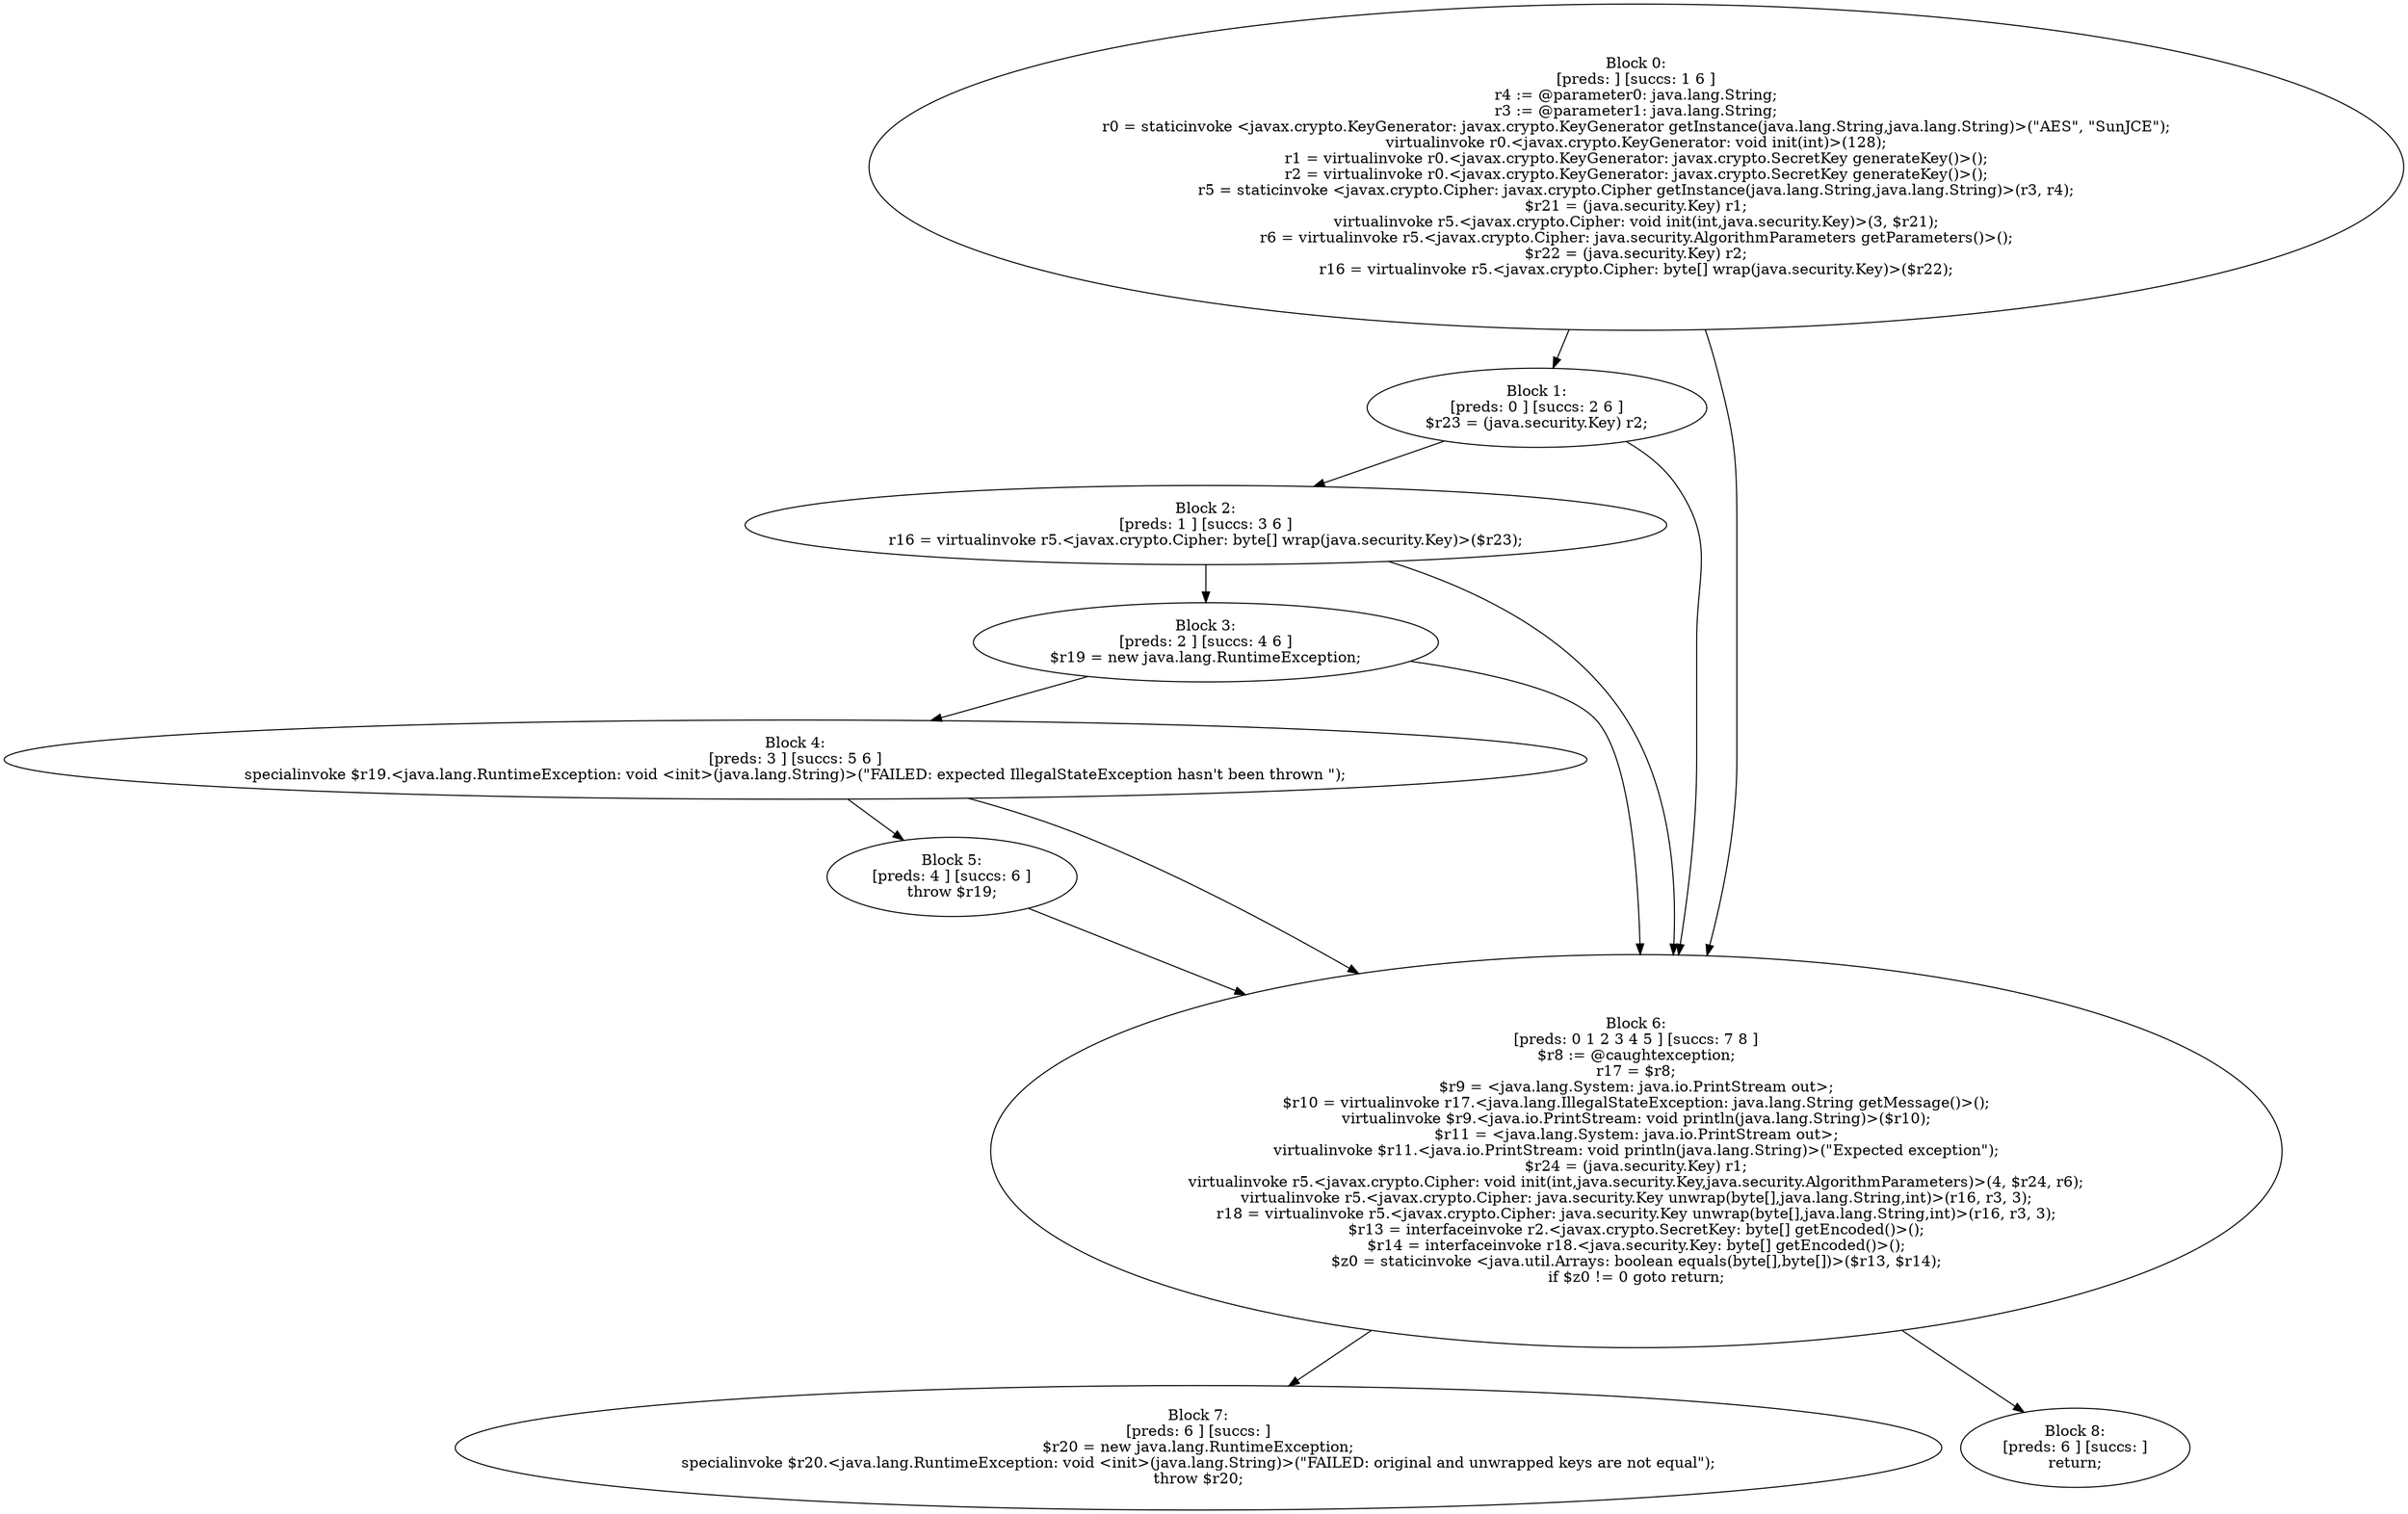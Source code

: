 digraph "unitGraph" {
    "Block 0:
[preds: ] [succs: 1 6 ]
r4 := @parameter0: java.lang.String;
r3 := @parameter1: java.lang.String;
r0 = staticinvoke <javax.crypto.KeyGenerator: javax.crypto.KeyGenerator getInstance(java.lang.String,java.lang.String)>(\"AES\", \"SunJCE\");
virtualinvoke r0.<javax.crypto.KeyGenerator: void init(int)>(128);
r1 = virtualinvoke r0.<javax.crypto.KeyGenerator: javax.crypto.SecretKey generateKey()>();
r2 = virtualinvoke r0.<javax.crypto.KeyGenerator: javax.crypto.SecretKey generateKey()>();
r5 = staticinvoke <javax.crypto.Cipher: javax.crypto.Cipher getInstance(java.lang.String,java.lang.String)>(r3, r4);
$r21 = (java.security.Key) r1;
virtualinvoke r5.<javax.crypto.Cipher: void init(int,java.security.Key)>(3, $r21);
r6 = virtualinvoke r5.<javax.crypto.Cipher: java.security.AlgorithmParameters getParameters()>();
$r22 = (java.security.Key) r2;
r16 = virtualinvoke r5.<javax.crypto.Cipher: byte[] wrap(java.security.Key)>($r22);
"
    "Block 1:
[preds: 0 ] [succs: 2 6 ]
$r23 = (java.security.Key) r2;
"
    "Block 2:
[preds: 1 ] [succs: 3 6 ]
r16 = virtualinvoke r5.<javax.crypto.Cipher: byte[] wrap(java.security.Key)>($r23);
"
    "Block 3:
[preds: 2 ] [succs: 4 6 ]
$r19 = new java.lang.RuntimeException;
"
    "Block 4:
[preds: 3 ] [succs: 5 6 ]
specialinvoke $r19.<java.lang.RuntimeException: void <init>(java.lang.String)>(\"FAILED: expected IllegalStateException hasn\'t been thrown \");
"
    "Block 5:
[preds: 4 ] [succs: 6 ]
throw $r19;
"
    "Block 6:
[preds: 0 1 2 3 4 5 ] [succs: 7 8 ]
$r8 := @caughtexception;
r17 = $r8;
$r9 = <java.lang.System: java.io.PrintStream out>;
$r10 = virtualinvoke r17.<java.lang.IllegalStateException: java.lang.String getMessage()>();
virtualinvoke $r9.<java.io.PrintStream: void println(java.lang.String)>($r10);
$r11 = <java.lang.System: java.io.PrintStream out>;
virtualinvoke $r11.<java.io.PrintStream: void println(java.lang.String)>(\"Expected exception\");
$r24 = (java.security.Key) r1;
virtualinvoke r5.<javax.crypto.Cipher: void init(int,java.security.Key,java.security.AlgorithmParameters)>(4, $r24, r6);
virtualinvoke r5.<javax.crypto.Cipher: java.security.Key unwrap(byte[],java.lang.String,int)>(r16, r3, 3);
r18 = virtualinvoke r5.<javax.crypto.Cipher: java.security.Key unwrap(byte[],java.lang.String,int)>(r16, r3, 3);
$r13 = interfaceinvoke r2.<javax.crypto.SecretKey: byte[] getEncoded()>();
$r14 = interfaceinvoke r18.<java.security.Key: byte[] getEncoded()>();
$z0 = staticinvoke <java.util.Arrays: boolean equals(byte[],byte[])>($r13, $r14);
if $z0 != 0 goto return;
"
    "Block 7:
[preds: 6 ] [succs: ]
$r20 = new java.lang.RuntimeException;
specialinvoke $r20.<java.lang.RuntimeException: void <init>(java.lang.String)>(\"FAILED: original and unwrapped keys are not equal\");
throw $r20;
"
    "Block 8:
[preds: 6 ] [succs: ]
return;
"
    "Block 0:
[preds: ] [succs: 1 6 ]
r4 := @parameter0: java.lang.String;
r3 := @parameter1: java.lang.String;
r0 = staticinvoke <javax.crypto.KeyGenerator: javax.crypto.KeyGenerator getInstance(java.lang.String,java.lang.String)>(\"AES\", \"SunJCE\");
virtualinvoke r0.<javax.crypto.KeyGenerator: void init(int)>(128);
r1 = virtualinvoke r0.<javax.crypto.KeyGenerator: javax.crypto.SecretKey generateKey()>();
r2 = virtualinvoke r0.<javax.crypto.KeyGenerator: javax.crypto.SecretKey generateKey()>();
r5 = staticinvoke <javax.crypto.Cipher: javax.crypto.Cipher getInstance(java.lang.String,java.lang.String)>(r3, r4);
$r21 = (java.security.Key) r1;
virtualinvoke r5.<javax.crypto.Cipher: void init(int,java.security.Key)>(3, $r21);
r6 = virtualinvoke r5.<javax.crypto.Cipher: java.security.AlgorithmParameters getParameters()>();
$r22 = (java.security.Key) r2;
r16 = virtualinvoke r5.<javax.crypto.Cipher: byte[] wrap(java.security.Key)>($r22);
"->"Block 1:
[preds: 0 ] [succs: 2 6 ]
$r23 = (java.security.Key) r2;
";
    "Block 0:
[preds: ] [succs: 1 6 ]
r4 := @parameter0: java.lang.String;
r3 := @parameter1: java.lang.String;
r0 = staticinvoke <javax.crypto.KeyGenerator: javax.crypto.KeyGenerator getInstance(java.lang.String,java.lang.String)>(\"AES\", \"SunJCE\");
virtualinvoke r0.<javax.crypto.KeyGenerator: void init(int)>(128);
r1 = virtualinvoke r0.<javax.crypto.KeyGenerator: javax.crypto.SecretKey generateKey()>();
r2 = virtualinvoke r0.<javax.crypto.KeyGenerator: javax.crypto.SecretKey generateKey()>();
r5 = staticinvoke <javax.crypto.Cipher: javax.crypto.Cipher getInstance(java.lang.String,java.lang.String)>(r3, r4);
$r21 = (java.security.Key) r1;
virtualinvoke r5.<javax.crypto.Cipher: void init(int,java.security.Key)>(3, $r21);
r6 = virtualinvoke r5.<javax.crypto.Cipher: java.security.AlgorithmParameters getParameters()>();
$r22 = (java.security.Key) r2;
r16 = virtualinvoke r5.<javax.crypto.Cipher: byte[] wrap(java.security.Key)>($r22);
"->"Block 6:
[preds: 0 1 2 3 4 5 ] [succs: 7 8 ]
$r8 := @caughtexception;
r17 = $r8;
$r9 = <java.lang.System: java.io.PrintStream out>;
$r10 = virtualinvoke r17.<java.lang.IllegalStateException: java.lang.String getMessage()>();
virtualinvoke $r9.<java.io.PrintStream: void println(java.lang.String)>($r10);
$r11 = <java.lang.System: java.io.PrintStream out>;
virtualinvoke $r11.<java.io.PrintStream: void println(java.lang.String)>(\"Expected exception\");
$r24 = (java.security.Key) r1;
virtualinvoke r5.<javax.crypto.Cipher: void init(int,java.security.Key,java.security.AlgorithmParameters)>(4, $r24, r6);
virtualinvoke r5.<javax.crypto.Cipher: java.security.Key unwrap(byte[],java.lang.String,int)>(r16, r3, 3);
r18 = virtualinvoke r5.<javax.crypto.Cipher: java.security.Key unwrap(byte[],java.lang.String,int)>(r16, r3, 3);
$r13 = interfaceinvoke r2.<javax.crypto.SecretKey: byte[] getEncoded()>();
$r14 = interfaceinvoke r18.<java.security.Key: byte[] getEncoded()>();
$z0 = staticinvoke <java.util.Arrays: boolean equals(byte[],byte[])>($r13, $r14);
if $z0 != 0 goto return;
";
    "Block 1:
[preds: 0 ] [succs: 2 6 ]
$r23 = (java.security.Key) r2;
"->"Block 2:
[preds: 1 ] [succs: 3 6 ]
r16 = virtualinvoke r5.<javax.crypto.Cipher: byte[] wrap(java.security.Key)>($r23);
";
    "Block 1:
[preds: 0 ] [succs: 2 6 ]
$r23 = (java.security.Key) r2;
"->"Block 6:
[preds: 0 1 2 3 4 5 ] [succs: 7 8 ]
$r8 := @caughtexception;
r17 = $r8;
$r9 = <java.lang.System: java.io.PrintStream out>;
$r10 = virtualinvoke r17.<java.lang.IllegalStateException: java.lang.String getMessage()>();
virtualinvoke $r9.<java.io.PrintStream: void println(java.lang.String)>($r10);
$r11 = <java.lang.System: java.io.PrintStream out>;
virtualinvoke $r11.<java.io.PrintStream: void println(java.lang.String)>(\"Expected exception\");
$r24 = (java.security.Key) r1;
virtualinvoke r5.<javax.crypto.Cipher: void init(int,java.security.Key,java.security.AlgorithmParameters)>(4, $r24, r6);
virtualinvoke r5.<javax.crypto.Cipher: java.security.Key unwrap(byte[],java.lang.String,int)>(r16, r3, 3);
r18 = virtualinvoke r5.<javax.crypto.Cipher: java.security.Key unwrap(byte[],java.lang.String,int)>(r16, r3, 3);
$r13 = interfaceinvoke r2.<javax.crypto.SecretKey: byte[] getEncoded()>();
$r14 = interfaceinvoke r18.<java.security.Key: byte[] getEncoded()>();
$z0 = staticinvoke <java.util.Arrays: boolean equals(byte[],byte[])>($r13, $r14);
if $z0 != 0 goto return;
";
    "Block 2:
[preds: 1 ] [succs: 3 6 ]
r16 = virtualinvoke r5.<javax.crypto.Cipher: byte[] wrap(java.security.Key)>($r23);
"->"Block 3:
[preds: 2 ] [succs: 4 6 ]
$r19 = new java.lang.RuntimeException;
";
    "Block 2:
[preds: 1 ] [succs: 3 6 ]
r16 = virtualinvoke r5.<javax.crypto.Cipher: byte[] wrap(java.security.Key)>($r23);
"->"Block 6:
[preds: 0 1 2 3 4 5 ] [succs: 7 8 ]
$r8 := @caughtexception;
r17 = $r8;
$r9 = <java.lang.System: java.io.PrintStream out>;
$r10 = virtualinvoke r17.<java.lang.IllegalStateException: java.lang.String getMessage()>();
virtualinvoke $r9.<java.io.PrintStream: void println(java.lang.String)>($r10);
$r11 = <java.lang.System: java.io.PrintStream out>;
virtualinvoke $r11.<java.io.PrintStream: void println(java.lang.String)>(\"Expected exception\");
$r24 = (java.security.Key) r1;
virtualinvoke r5.<javax.crypto.Cipher: void init(int,java.security.Key,java.security.AlgorithmParameters)>(4, $r24, r6);
virtualinvoke r5.<javax.crypto.Cipher: java.security.Key unwrap(byte[],java.lang.String,int)>(r16, r3, 3);
r18 = virtualinvoke r5.<javax.crypto.Cipher: java.security.Key unwrap(byte[],java.lang.String,int)>(r16, r3, 3);
$r13 = interfaceinvoke r2.<javax.crypto.SecretKey: byte[] getEncoded()>();
$r14 = interfaceinvoke r18.<java.security.Key: byte[] getEncoded()>();
$z0 = staticinvoke <java.util.Arrays: boolean equals(byte[],byte[])>($r13, $r14);
if $z0 != 0 goto return;
";
    "Block 3:
[preds: 2 ] [succs: 4 6 ]
$r19 = new java.lang.RuntimeException;
"->"Block 4:
[preds: 3 ] [succs: 5 6 ]
specialinvoke $r19.<java.lang.RuntimeException: void <init>(java.lang.String)>(\"FAILED: expected IllegalStateException hasn\'t been thrown \");
";
    "Block 3:
[preds: 2 ] [succs: 4 6 ]
$r19 = new java.lang.RuntimeException;
"->"Block 6:
[preds: 0 1 2 3 4 5 ] [succs: 7 8 ]
$r8 := @caughtexception;
r17 = $r8;
$r9 = <java.lang.System: java.io.PrintStream out>;
$r10 = virtualinvoke r17.<java.lang.IllegalStateException: java.lang.String getMessage()>();
virtualinvoke $r9.<java.io.PrintStream: void println(java.lang.String)>($r10);
$r11 = <java.lang.System: java.io.PrintStream out>;
virtualinvoke $r11.<java.io.PrintStream: void println(java.lang.String)>(\"Expected exception\");
$r24 = (java.security.Key) r1;
virtualinvoke r5.<javax.crypto.Cipher: void init(int,java.security.Key,java.security.AlgorithmParameters)>(4, $r24, r6);
virtualinvoke r5.<javax.crypto.Cipher: java.security.Key unwrap(byte[],java.lang.String,int)>(r16, r3, 3);
r18 = virtualinvoke r5.<javax.crypto.Cipher: java.security.Key unwrap(byte[],java.lang.String,int)>(r16, r3, 3);
$r13 = interfaceinvoke r2.<javax.crypto.SecretKey: byte[] getEncoded()>();
$r14 = interfaceinvoke r18.<java.security.Key: byte[] getEncoded()>();
$z0 = staticinvoke <java.util.Arrays: boolean equals(byte[],byte[])>($r13, $r14);
if $z0 != 0 goto return;
";
    "Block 4:
[preds: 3 ] [succs: 5 6 ]
specialinvoke $r19.<java.lang.RuntimeException: void <init>(java.lang.String)>(\"FAILED: expected IllegalStateException hasn\'t been thrown \");
"->"Block 5:
[preds: 4 ] [succs: 6 ]
throw $r19;
";
    "Block 4:
[preds: 3 ] [succs: 5 6 ]
specialinvoke $r19.<java.lang.RuntimeException: void <init>(java.lang.String)>(\"FAILED: expected IllegalStateException hasn\'t been thrown \");
"->"Block 6:
[preds: 0 1 2 3 4 5 ] [succs: 7 8 ]
$r8 := @caughtexception;
r17 = $r8;
$r9 = <java.lang.System: java.io.PrintStream out>;
$r10 = virtualinvoke r17.<java.lang.IllegalStateException: java.lang.String getMessage()>();
virtualinvoke $r9.<java.io.PrintStream: void println(java.lang.String)>($r10);
$r11 = <java.lang.System: java.io.PrintStream out>;
virtualinvoke $r11.<java.io.PrintStream: void println(java.lang.String)>(\"Expected exception\");
$r24 = (java.security.Key) r1;
virtualinvoke r5.<javax.crypto.Cipher: void init(int,java.security.Key,java.security.AlgorithmParameters)>(4, $r24, r6);
virtualinvoke r5.<javax.crypto.Cipher: java.security.Key unwrap(byte[],java.lang.String,int)>(r16, r3, 3);
r18 = virtualinvoke r5.<javax.crypto.Cipher: java.security.Key unwrap(byte[],java.lang.String,int)>(r16, r3, 3);
$r13 = interfaceinvoke r2.<javax.crypto.SecretKey: byte[] getEncoded()>();
$r14 = interfaceinvoke r18.<java.security.Key: byte[] getEncoded()>();
$z0 = staticinvoke <java.util.Arrays: boolean equals(byte[],byte[])>($r13, $r14);
if $z0 != 0 goto return;
";
    "Block 5:
[preds: 4 ] [succs: 6 ]
throw $r19;
"->"Block 6:
[preds: 0 1 2 3 4 5 ] [succs: 7 8 ]
$r8 := @caughtexception;
r17 = $r8;
$r9 = <java.lang.System: java.io.PrintStream out>;
$r10 = virtualinvoke r17.<java.lang.IllegalStateException: java.lang.String getMessage()>();
virtualinvoke $r9.<java.io.PrintStream: void println(java.lang.String)>($r10);
$r11 = <java.lang.System: java.io.PrintStream out>;
virtualinvoke $r11.<java.io.PrintStream: void println(java.lang.String)>(\"Expected exception\");
$r24 = (java.security.Key) r1;
virtualinvoke r5.<javax.crypto.Cipher: void init(int,java.security.Key,java.security.AlgorithmParameters)>(4, $r24, r6);
virtualinvoke r5.<javax.crypto.Cipher: java.security.Key unwrap(byte[],java.lang.String,int)>(r16, r3, 3);
r18 = virtualinvoke r5.<javax.crypto.Cipher: java.security.Key unwrap(byte[],java.lang.String,int)>(r16, r3, 3);
$r13 = interfaceinvoke r2.<javax.crypto.SecretKey: byte[] getEncoded()>();
$r14 = interfaceinvoke r18.<java.security.Key: byte[] getEncoded()>();
$z0 = staticinvoke <java.util.Arrays: boolean equals(byte[],byte[])>($r13, $r14);
if $z0 != 0 goto return;
";
    "Block 6:
[preds: 0 1 2 3 4 5 ] [succs: 7 8 ]
$r8 := @caughtexception;
r17 = $r8;
$r9 = <java.lang.System: java.io.PrintStream out>;
$r10 = virtualinvoke r17.<java.lang.IllegalStateException: java.lang.String getMessage()>();
virtualinvoke $r9.<java.io.PrintStream: void println(java.lang.String)>($r10);
$r11 = <java.lang.System: java.io.PrintStream out>;
virtualinvoke $r11.<java.io.PrintStream: void println(java.lang.String)>(\"Expected exception\");
$r24 = (java.security.Key) r1;
virtualinvoke r5.<javax.crypto.Cipher: void init(int,java.security.Key,java.security.AlgorithmParameters)>(4, $r24, r6);
virtualinvoke r5.<javax.crypto.Cipher: java.security.Key unwrap(byte[],java.lang.String,int)>(r16, r3, 3);
r18 = virtualinvoke r5.<javax.crypto.Cipher: java.security.Key unwrap(byte[],java.lang.String,int)>(r16, r3, 3);
$r13 = interfaceinvoke r2.<javax.crypto.SecretKey: byte[] getEncoded()>();
$r14 = interfaceinvoke r18.<java.security.Key: byte[] getEncoded()>();
$z0 = staticinvoke <java.util.Arrays: boolean equals(byte[],byte[])>($r13, $r14);
if $z0 != 0 goto return;
"->"Block 7:
[preds: 6 ] [succs: ]
$r20 = new java.lang.RuntimeException;
specialinvoke $r20.<java.lang.RuntimeException: void <init>(java.lang.String)>(\"FAILED: original and unwrapped keys are not equal\");
throw $r20;
";
    "Block 6:
[preds: 0 1 2 3 4 5 ] [succs: 7 8 ]
$r8 := @caughtexception;
r17 = $r8;
$r9 = <java.lang.System: java.io.PrintStream out>;
$r10 = virtualinvoke r17.<java.lang.IllegalStateException: java.lang.String getMessage()>();
virtualinvoke $r9.<java.io.PrintStream: void println(java.lang.String)>($r10);
$r11 = <java.lang.System: java.io.PrintStream out>;
virtualinvoke $r11.<java.io.PrintStream: void println(java.lang.String)>(\"Expected exception\");
$r24 = (java.security.Key) r1;
virtualinvoke r5.<javax.crypto.Cipher: void init(int,java.security.Key,java.security.AlgorithmParameters)>(4, $r24, r6);
virtualinvoke r5.<javax.crypto.Cipher: java.security.Key unwrap(byte[],java.lang.String,int)>(r16, r3, 3);
r18 = virtualinvoke r5.<javax.crypto.Cipher: java.security.Key unwrap(byte[],java.lang.String,int)>(r16, r3, 3);
$r13 = interfaceinvoke r2.<javax.crypto.SecretKey: byte[] getEncoded()>();
$r14 = interfaceinvoke r18.<java.security.Key: byte[] getEncoded()>();
$z0 = staticinvoke <java.util.Arrays: boolean equals(byte[],byte[])>($r13, $r14);
if $z0 != 0 goto return;
"->"Block 8:
[preds: 6 ] [succs: ]
return;
";
}
